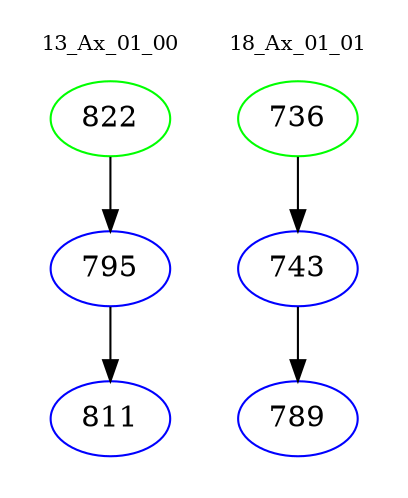 digraph{
subgraph cluster_0 {
color = white
label = "13_Ax_01_00";
fontsize=10;
T0_822 [label="822", color="green"]
T0_822 -> T0_795 [color="black"]
T0_795 [label="795", color="blue"]
T0_795 -> T0_811 [color="black"]
T0_811 [label="811", color="blue"]
}
subgraph cluster_1 {
color = white
label = "18_Ax_01_01";
fontsize=10;
T1_736 [label="736", color="green"]
T1_736 -> T1_743 [color="black"]
T1_743 [label="743", color="blue"]
T1_743 -> T1_789 [color="black"]
T1_789 [label="789", color="blue"]
}
}
